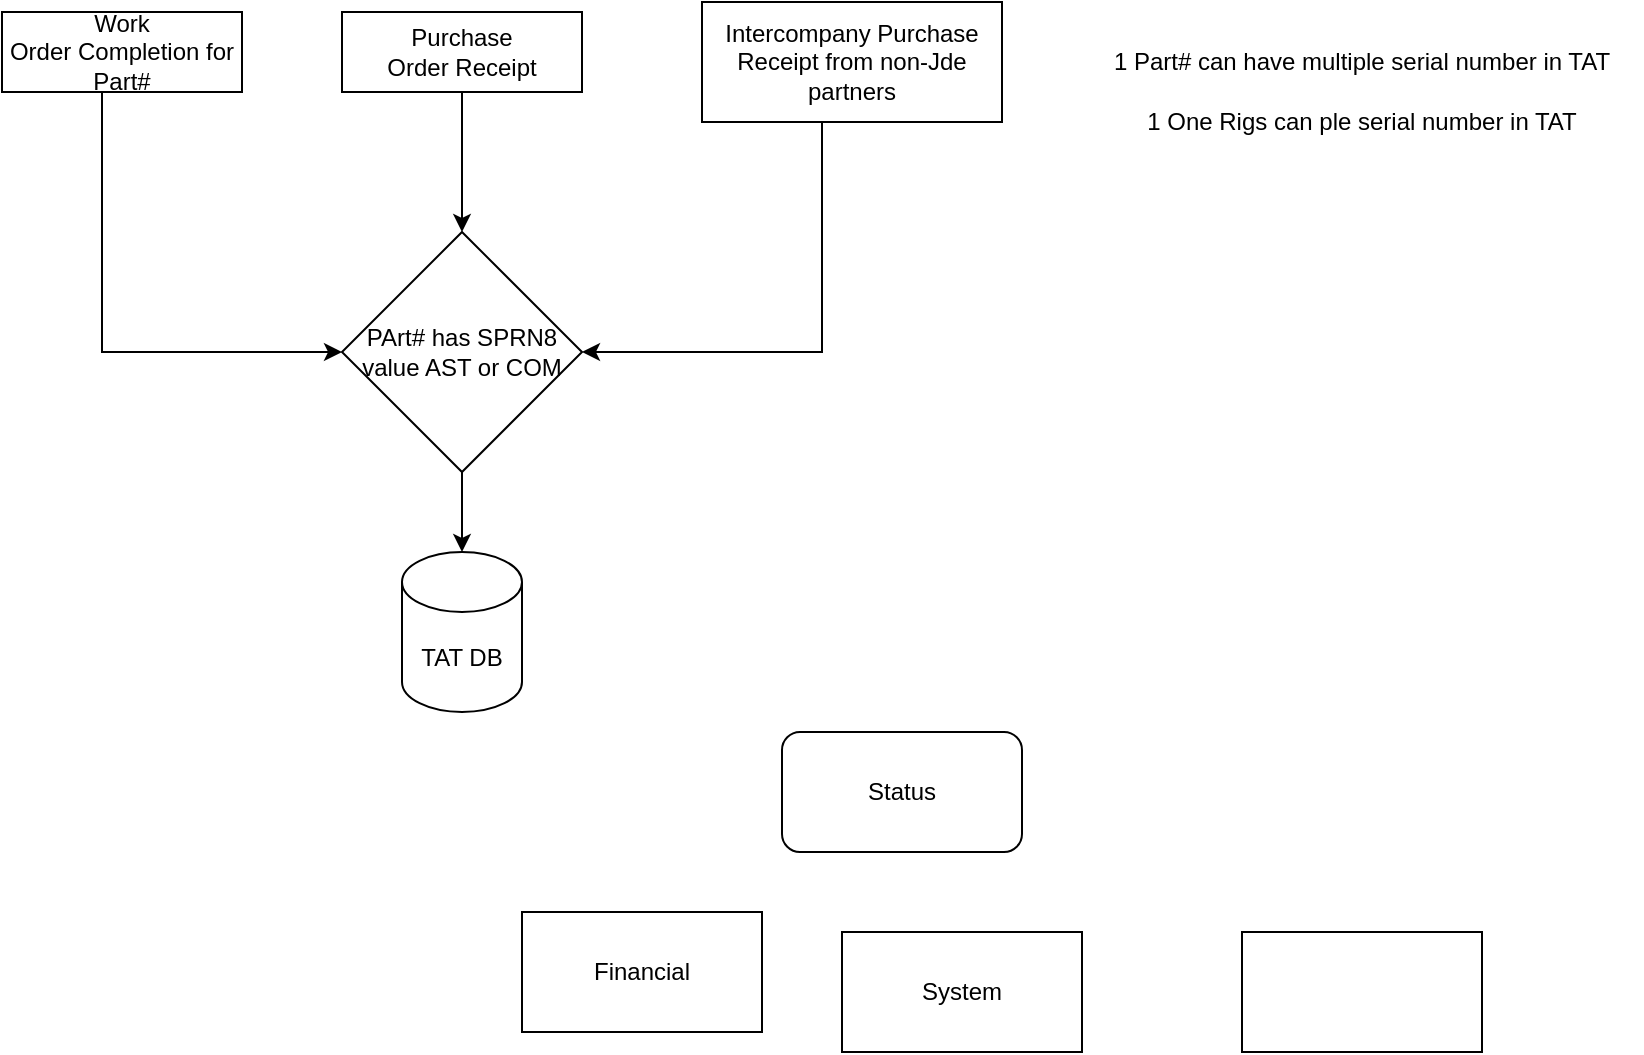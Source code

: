 <mxfile version="15.9.6" type="device"><diagram id="EhK6T4XuHPePz3F3OvDu" name="Page-1"><mxGraphModel dx="782" dy="468" grid="1" gridSize="10" guides="1" tooltips="1" connect="1" arrows="1" fold="1" page="1" pageScale="1" pageWidth="850" pageHeight="1100" math="0" shadow="0"><root><mxCell id="0"/><mxCell id="1" parent="0"/><mxCell id="URKrxwzSjOihz1Nm4Vbj-7" style="edgeStyle=orthogonalEdgeStyle;rounded=0;orthogonalLoop=1;jettySize=auto;html=1;entryX=0;entryY=0.5;entryDx=0;entryDy=0;" edge="1" parent="1" source="URKrxwzSjOihz1Nm4Vbj-1" target="URKrxwzSjOihz1Nm4Vbj-4"><mxGeometry relative="1" as="geometry"><Array as="points"><mxPoint x="80" y="190"/></Array></mxGeometry></mxCell><mxCell id="URKrxwzSjOihz1Nm4Vbj-1" value="Work&lt;br/&gt;Order Completion for Part#" style="rounded=0;whiteSpace=wrap;html=1;" vertex="1" parent="1"><mxGeometry x="30" y="20" width="120" height="40" as="geometry"/></mxCell><mxCell id="URKrxwzSjOihz1Nm4Vbj-5" style="edgeStyle=orthogonalEdgeStyle;rounded=0;orthogonalLoop=1;jettySize=auto;html=1;entryX=0.5;entryY=0;entryDx=0;entryDy=0;" edge="1" parent="1" source="URKrxwzSjOihz1Nm4Vbj-2" target="URKrxwzSjOihz1Nm4Vbj-4"><mxGeometry relative="1" as="geometry"/></mxCell><mxCell id="URKrxwzSjOihz1Nm4Vbj-2" value="Purchase&lt;br/&gt;Order Receipt " style="rounded=0;whiteSpace=wrap;html=1;" vertex="1" parent="1"><mxGeometry x="200" y="20" width="120" height="40" as="geometry"/></mxCell><mxCell id="URKrxwzSjOihz1Nm4Vbj-6" style="edgeStyle=orthogonalEdgeStyle;rounded=0;orthogonalLoop=1;jettySize=auto;html=1;entryX=1;entryY=0.5;entryDx=0;entryDy=0;" edge="1" parent="1" source="URKrxwzSjOihz1Nm4Vbj-3" target="URKrxwzSjOihz1Nm4Vbj-4"><mxGeometry relative="1" as="geometry"><Array as="points"><mxPoint x="440" y="190"/></Array></mxGeometry></mxCell><mxCell id="URKrxwzSjOihz1Nm4Vbj-3" value="Intercompany Purchase Receipt from non-Jde partners" style="rounded=0;whiteSpace=wrap;html=1;" vertex="1" parent="1"><mxGeometry x="380" y="15" width="150" height="60" as="geometry"/></mxCell><mxCell id="URKrxwzSjOihz1Nm4Vbj-9" style="edgeStyle=orthogonalEdgeStyle;rounded=0;orthogonalLoop=1;jettySize=auto;html=1;" edge="1" parent="1" source="URKrxwzSjOihz1Nm4Vbj-4" target="URKrxwzSjOihz1Nm4Vbj-8"><mxGeometry relative="1" as="geometry"/></mxCell><mxCell id="URKrxwzSjOihz1Nm4Vbj-4" value="PArt# has SPRN8 value AST or COM" style="rhombus;whiteSpace=wrap;html=1;" vertex="1" parent="1"><mxGeometry x="200" y="130" width="120" height="120" as="geometry"/></mxCell><mxCell id="URKrxwzSjOihz1Nm4Vbj-8" value="TAT DB" style="shape=cylinder3;whiteSpace=wrap;html=1;boundedLbl=1;backgroundOutline=1;size=15;" vertex="1" parent="1"><mxGeometry x="230" y="290" width="60" height="80" as="geometry"/></mxCell><mxCell id="URKrxwzSjOihz1Nm4Vbj-11" value="1 Part# can have multiple serial number in TAT" style="text;html=1;strokeColor=none;fillColor=none;align=center;verticalAlign=middle;whiteSpace=wrap;rounded=0;" vertex="1" parent="1"><mxGeometry x="570" y="30" width="280" height="30" as="geometry"/></mxCell><mxCell id="URKrxwzSjOihz1Nm4Vbj-13" value="1 One Rigs can ple serial number in TAT" style="text;html=1;strokeColor=none;fillColor=none;align=center;verticalAlign=middle;whiteSpace=wrap;rounded=0;" vertex="1" parent="1"><mxGeometry x="570" y="60" width="280" height="30" as="geometry"/></mxCell><mxCell id="URKrxwzSjOihz1Nm4Vbj-14" value="Status" style="rounded=1;whiteSpace=wrap;html=1;" vertex="1" parent="1"><mxGeometry x="420" y="380" width="120" height="60" as="geometry"/></mxCell><mxCell id="URKrxwzSjOihz1Nm4Vbj-15" value="Financial" style="rounded=0;whiteSpace=wrap;html=1;" vertex="1" parent="1"><mxGeometry x="290" y="470" width="120" height="60" as="geometry"/></mxCell><mxCell id="URKrxwzSjOihz1Nm4Vbj-16" value="System" style="rounded=0;whiteSpace=wrap;html=1;" vertex="1" parent="1"><mxGeometry x="450" y="480" width="120" height="60" as="geometry"/></mxCell><mxCell id="URKrxwzSjOihz1Nm4Vbj-17" value="" style="rounded=0;whiteSpace=wrap;html=1;" vertex="1" parent="1"><mxGeometry x="650" y="480" width="120" height="60" as="geometry"/></mxCell></root></mxGraphModel></diagram></mxfile>